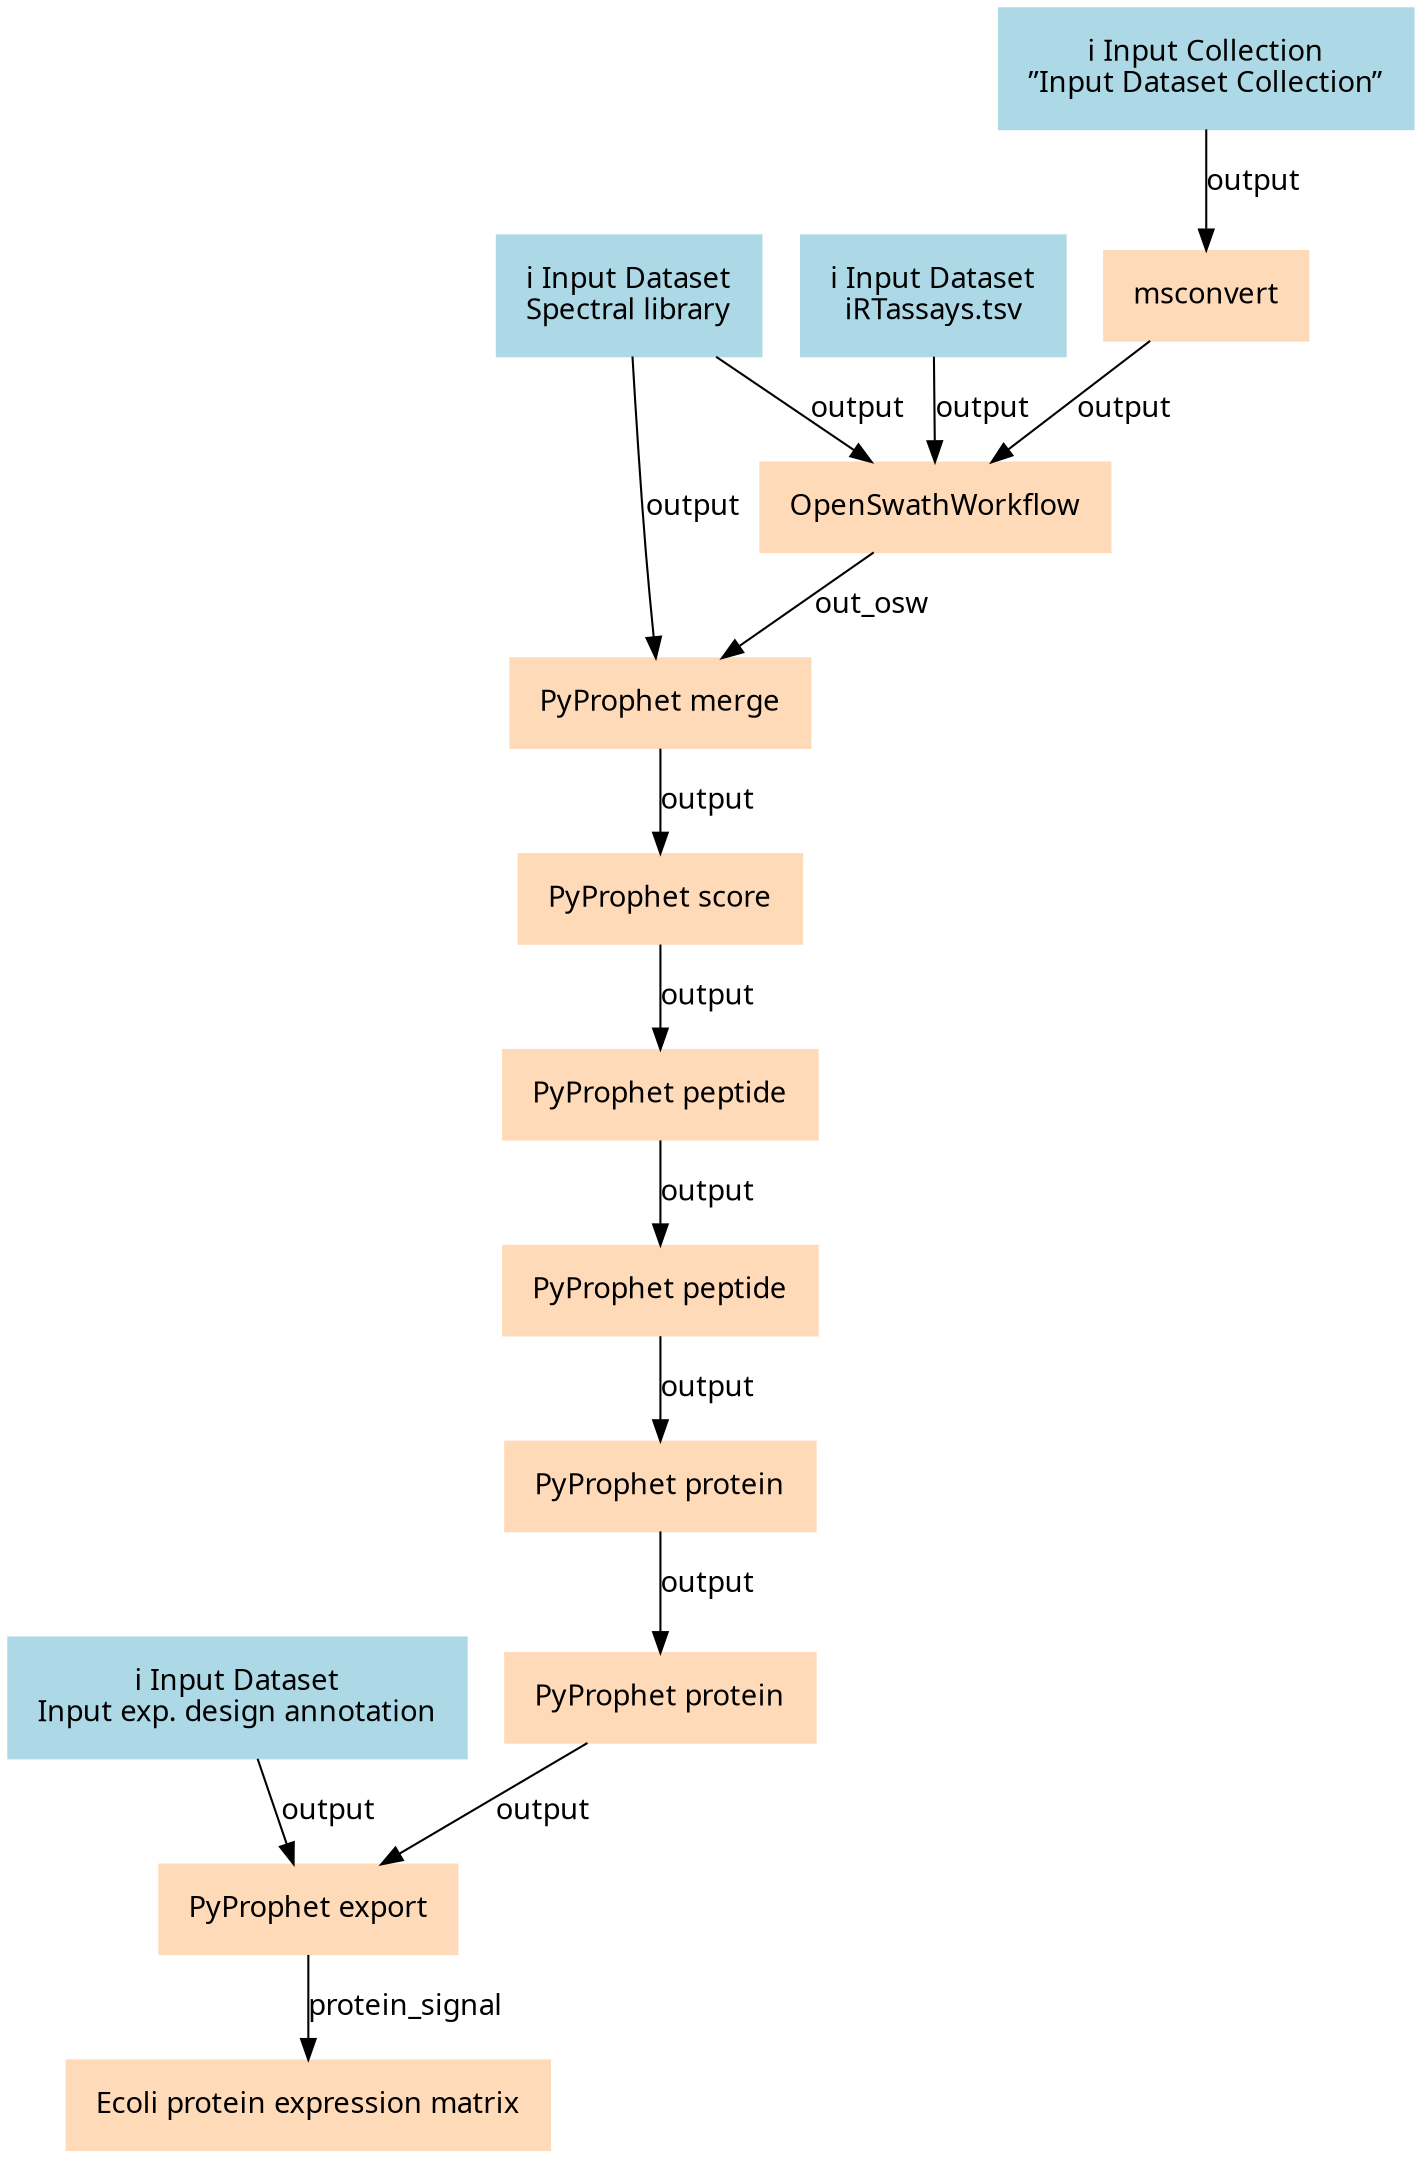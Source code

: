 digraph main {
  node [fontname="Atkinson Hyperlegible", shape=box, color=white,style=filled,color=peachpuff,margin="0.2,0.2"];
  edge [fontname="Atkinson Hyperlegible"];
  0[color=lightblue,label="ℹ️ Input Dataset\nInput exp. design annotation"]
  1[color=lightblue,label="ℹ️ Input Dataset\niRTassays.tsv"]
  2[color=lightblue,label="ℹ️ Input Dataset\nSpectral library"]
  3[color=lightblue,label="ℹ️ Input Collection\n”Input Dataset Collection”"]
  4[label="msconvert"]
  3 -> 4 [label="output"]
  5[label="OpenSwathWorkflow"]
  4 -> 5 [label="output"]
  2 -> 5 [label="output"]
  1 -> 5 [label="output"]
  6[label="PyProphet merge"]
  5 -> 6 [label="out_osw"]
  2 -> 6 [label="output"]
  7[label="PyProphet score"]
  6 -> 7 [label="output"]
  8[label="PyProphet peptide"]
  7 -> 8 [label="output"]
  9[label="PyProphet peptide"]
  8 -> 9 [label="output"]
  10[label="PyProphet protein"]
  9 -> 10 [label="output"]
  11[label="PyProphet protein"]
  10 -> 11 [label="output"]
  12[label="PyProphet export"]
  0 -> 12 [label="output"]
  11 -> 12 [label="output"]
  13[label="Ecoli protein expression matrix"]
  12 -> 13 [label="protein_signal"]
}
